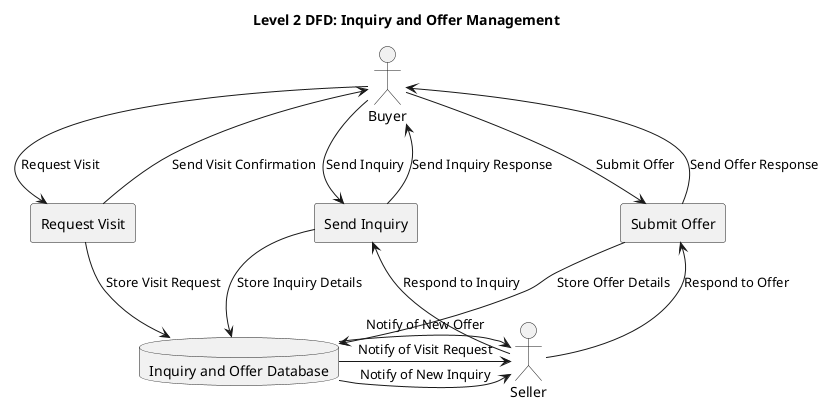 @startuml DFDLevel2InqueryManagement

title Level 2 DFD: Inquiry and Offer Management

actor Buyer
actor Seller

rectangle "Send Inquiry" as SendInquiry
rectangle "Submit Offer" as SubmitOffer
rectangle "Request Visit" as RequestVisit
database "Inquiry and Offer Database" as InquiryOfferDB

Buyer -down-> SendInquiry : Send Inquiry
SendInquiry -down-> InquiryOfferDB : Store Inquiry Details
InquiryOfferDB -right-> Seller : Notify of New Inquiry
Seller -up-> SendInquiry : Respond to Inquiry
SendInquiry -up-> Buyer : Send Inquiry Response

Buyer -down-> SubmitOffer : Submit Offer
SubmitOffer -down-> InquiryOfferDB : Store Offer Details
InquiryOfferDB -right-> Seller : Notify of New Offer
Seller -up-> SubmitOffer : Respond to Offer
SubmitOffer -up-> Buyer : Send Offer Response

Buyer -down-> RequestVisit : Request Visit
RequestVisit -down-> InquiryOfferDB : Store Visit Request
InquiryOfferDB -right-> Seller : Notify of Visit Request
RequestVisit -up-> Buyer : Send Visit Confirmation

@enduml
